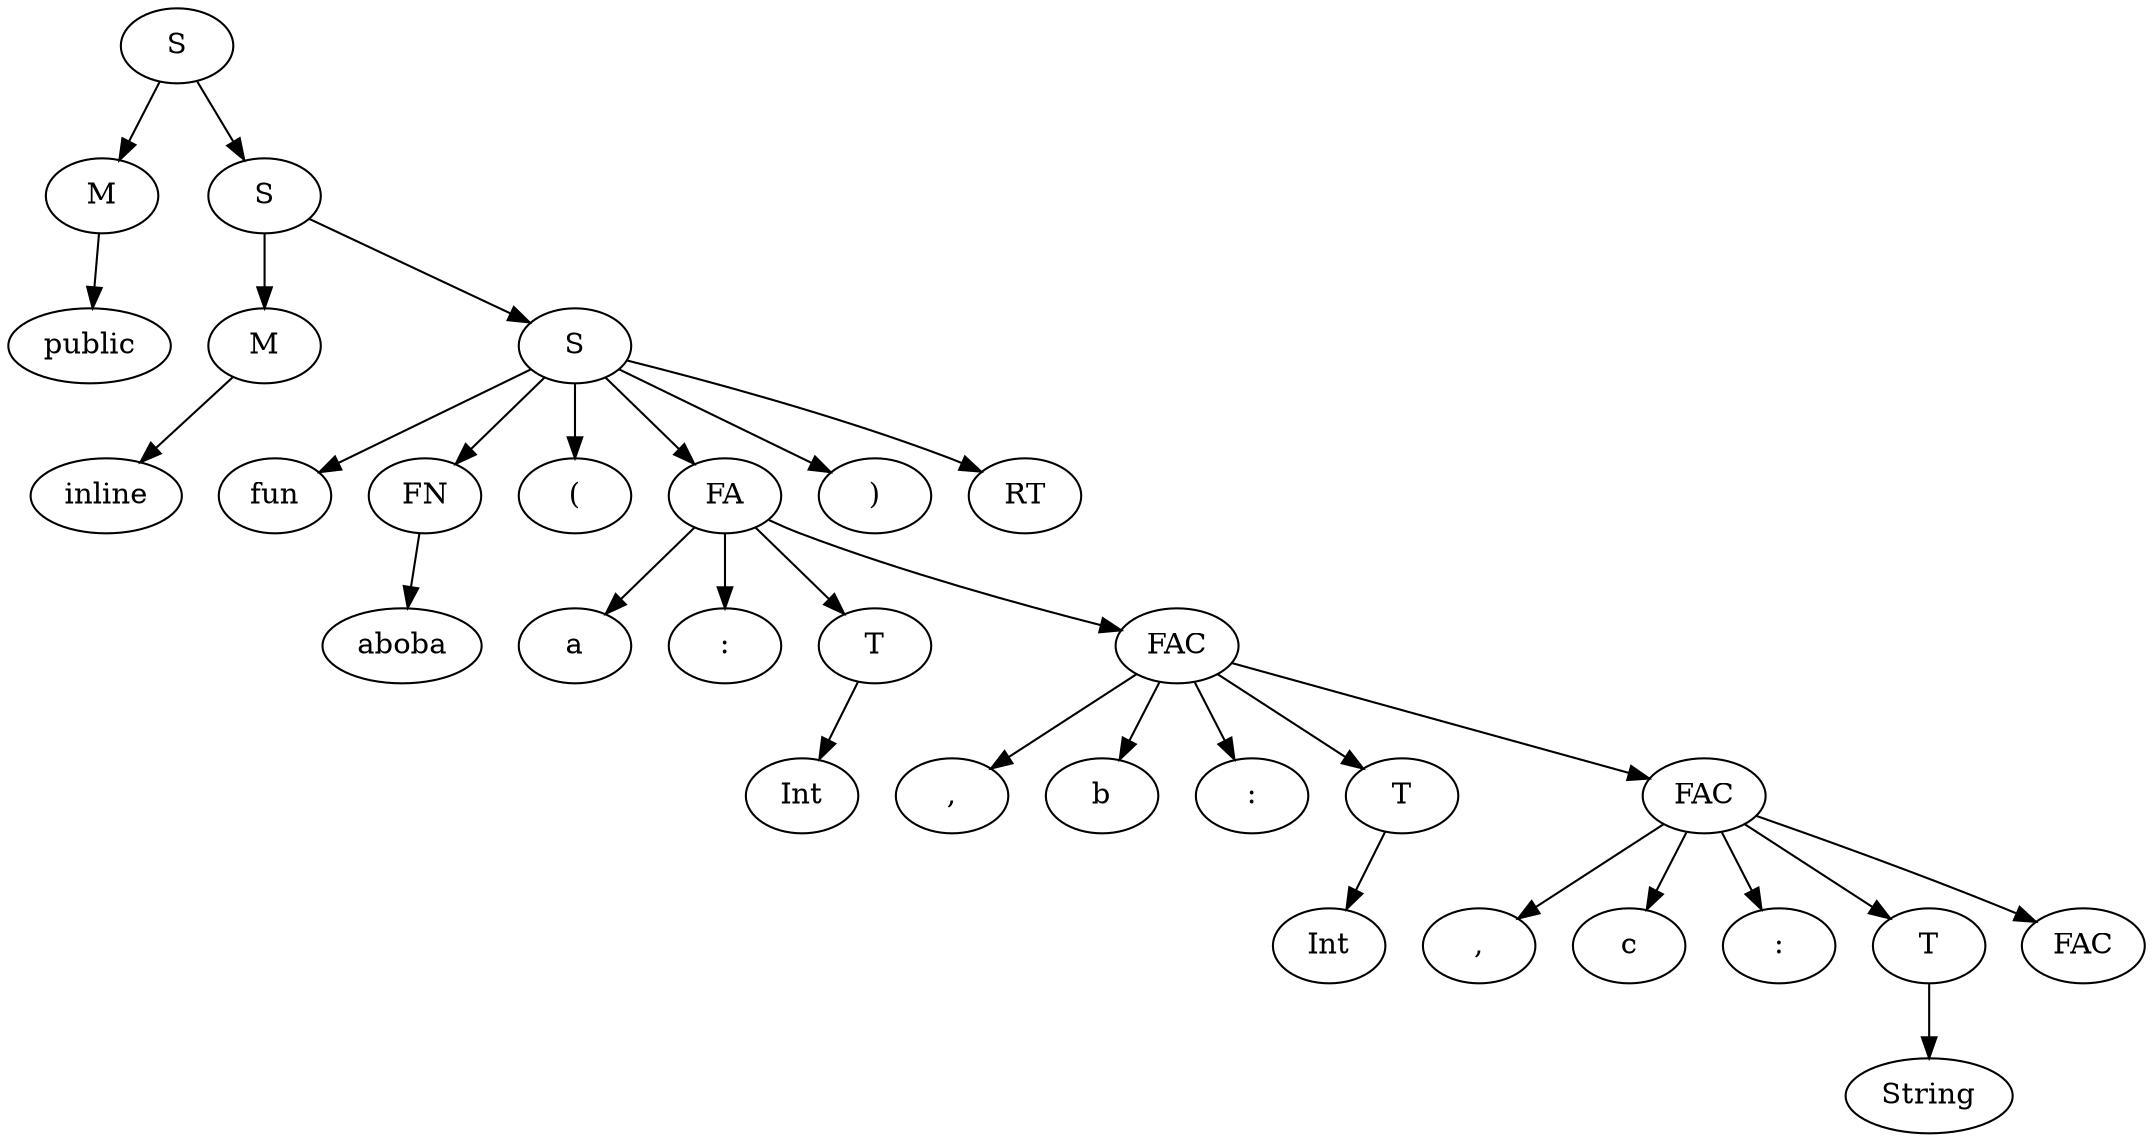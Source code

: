 digraph ParserResult {
"S_61" [label="S"]
"M_60" [label="M"]
"S_61"->"M_60";
"M_60" [label="M"]
"public_59" [label="public"]
"M_60"->"public_59";
"public_59" [label="public"]
"S_58" [label="S"]
"S_61"->"S_58";
"S_58" [label="S"]
"M_57" [label="M"]
"S_58"->"M_57";
"M_57" [label="M"]
"inline_56" [label="inline"]
"M_57"->"inline_56";
"inline_56" [label="inline"]
"S_55" [label="S"]
"S_58"->"S_55";
"S_55" [label="S"]
"fun_52" [label="fun"]
"S_55"->"fun_52";
"fun_52" [label="fun"]
"FN_32" [label="FN"]
"S_55"->"FN_32";
"FN_32" [label="FN"]
"aboba_31" [label="aboba"]
"FN_32"->"aboba_31";
"aboba_31" [label="aboba"]
"(_53" [label="("]
"S_55"->"(_53";
"(_53" [label="("]
"FA_50" [label="FA"]
"S_55"->"FA_50";
"FA_50" [label="FA"]
"a_48" [label="a"]
"FA_50"->"a_48";
"a_48" [label="a"]
":_49" [label=":"]
"FA_50"->":_49";
":_49" [label=":"]
"T_34" [label="T"]
"FA_50"->"T_34";
"T_34" [label="T"]
"Int_33" [label="Int"]
"T_34"->"Int_33";
"Int_33" [label="Int"]
"FAC_47" [label="FAC"]
"FA_50"->"FAC_47";
"FAC_47" [label="FAC"]
",_44" [label=","]
"FAC_47"->",_44";
",_44" [label=","]
"b_45" [label="b"]
"FAC_47"->"b_45";
"b_45" [label="b"]
":_46" [label=":"]
"FAC_47"->":_46";
":_46" [label=":"]
"T_36" [label="T"]
"FAC_47"->"T_36";
"T_36" [label="T"]
"Int_35" [label="Int"]
"T_36"->"Int_35";
"Int_35" [label="Int"]
"FAC_43" [label="FAC"]
"FAC_47"->"FAC_43";
"FAC_43" [label="FAC"]
",_40" [label=","]
"FAC_43"->",_40";
",_40" [label=","]
"c_41" [label="c"]
"FAC_43"->"c_41";
"c_41" [label="c"]
":_42" [label=":"]
"FAC_43"->":_42";
":_42" [label=":"]
"T_38" [label="T"]
"FAC_43"->"T_38";
"T_38" [label="T"]
"String_37" [label="String"]
"T_38"->"String_37";
"String_37" [label="String"]
"FAC_39" [label="FAC"]
"FAC_43"->"FAC_39";
"FAC_39" [label="FAC"]
")_54" [label=")"]
"S_55"->")_54";
")_54" [label=")"]
"RT_51" [label="RT"]
"S_55"->"RT_51";
"RT_51" [label="RT"]
}